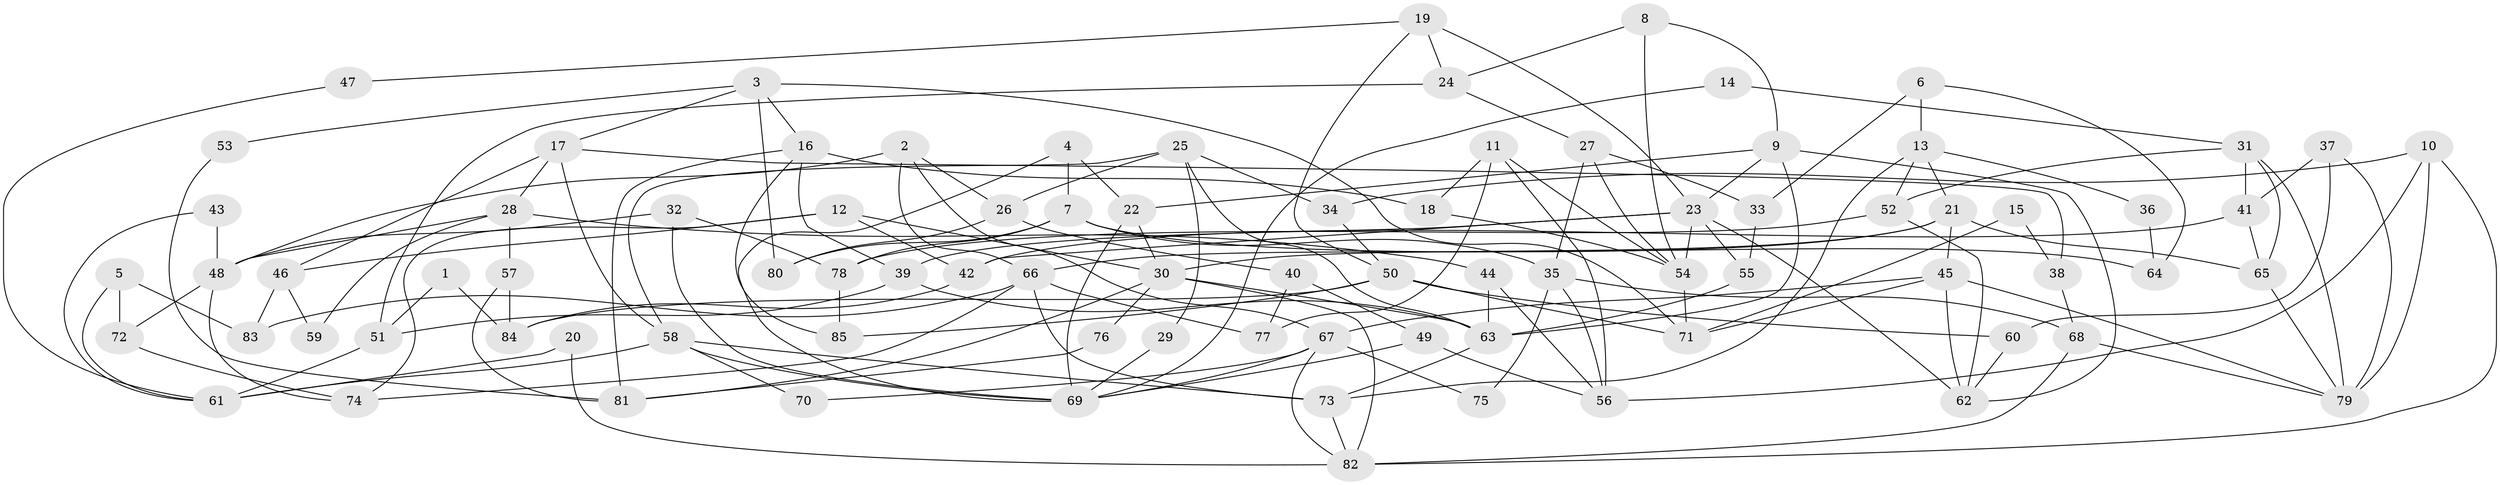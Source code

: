 // coarse degree distribution, {2: 0.1568627450980392, 4: 0.27450980392156865, 20: 0.0196078431372549, 9: 0.0784313725490196, 3: 0.17647058823529413, 5: 0.058823529411764705, 8: 0.058823529411764705, 11: 0.0196078431372549, 6: 0.09803921568627451, 7: 0.058823529411764705}
// Generated by graph-tools (version 1.1) at 2025/18/03/04/25 18:18:31]
// undirected, 85 vertices, 170 edges
graph export_dot {
graph [start="1"]
  node [color=gray90,style=filled];
  1;
  2;
  3;
  4;
  5;
  6;
  7;
  8;
  9;
  10;
  11;
  12;
  13;
  14;
  15;
  16;
  17;
  18;
  19;
  20;
  21;
  22;
  23;
  24;
  25;
  26;
  27;
  28;
  29;
  30;
  31;
  32;
  33;
  34;
  35;
  36;
  37;
  38;
  39;
  40;
  41;
  42;
  43;
  44;
  45;
  46;
  47;
  48;
  49;
  50;
  51;
  52;
  53;
  54;
  55;
  56;
  57;
  58;
  59;
  60;
  61;
  62;
  63;
  64;
  65;
  66;
  67;
  68;
  69;
  70;
  71;
  72;
  73;
  74;
  75;
  76;
  77;
  78;
  79;
  80;
  81;
  82;
  83;
  84;
  85;
  1 -- 84;
  1 -- 51;
  2 -- 66;
  2 -- 67;
  2 -- 26;
  2 -- 48;
  3 -- 71;
  3 -- 17;
  3 -- 16;
  3 -- 53;
  3 -- 80;
  4 -- 7;
  4 -- 69;
  4 -- 22;
  5 -- 61;
  5 -- 72;
  5 -- 83;
  6 -- 13;
  6 -- 33;
  6 -- 64;
  7 -- 35;
  7 -- 80;
  7 -- 64;
  7 -- 78;
  8 -- 9;
  8 -- 54;
  8 -- 24;
  9 -- 62;
  9 -- 22;
  9 -- 23;
  9 -- 63;
  10 -- 79;
  10 -- 82;
  10 -- 34;
  10 -- 56;
  11 -- 18;
  11 -- 56;
  11 -- 54;
  11 -- 77;
  12 -- 46;
  12 -- 30;
  12 -- 42;
  12 -- 74;
  13 -- 52;
  13 -- 21;
  13 -- 36;
  13 -- 73;
  14 -- 69;
  14 -- 31;
  15 -- 38;
  15 -- 71;
  16 -- 81;
  16 -- 18;
  16 -- 39;
  16 -- 85;
  17 -- 58;
  17 -- 28;
  17 -- 38;
  17 -- 46;
  18 -- 54;
  19 -- 23;
  19 -- 50;
  19 -- 24;
  19 -- 47;
  20 -- 82;
  20 -- 61;
  21 -- 65;
  21 -- 45;
  21 -- 30;
  21 -- 66;
  22 -- 30;
  22 -- 69;
  23 -- 39;
  23 -- 42;
  23 -- 54;
  23 -- 55;
  23 -- 62;
  24 -- 27;
  24 -- 51;
  25 -- 63;
  25 -- 58;
  25 -- 26;
  25 -- 29;
  25 -- 34;
  26 -- 40;
  26 -- 80;
  27 -- 54;
  27 -- 33;
  27 -- 35;
  28 -- 44;
  28 -- 48;
  28 -- 57;
  28 -- 59;
  29 -- 69;
  30 -- 82;
  30 -- 63;
  30 -- 76;
  30 -- 81;
  31 -- 65;
  31 -- 41;
  31 -- 52;
  31 -- 79;
  32 -- 48;
  32 -- 78;
  32 -- 69;
  33 -- 55;
  34 -- 50;
  35 -- 56;
  35 -- 68;
  35 -- 75;
  36 -- 64;
  37 -- 79;
  37 -- 60;
  37 -- 41;
  38 -- 68;
  39 -- 63;
  39 -- 51;
  40 -- 77;
  40 -- 49;
  41 -- 42;
  41 -- 65;
  42 -- 84;
  43 -- 48;
  43 -- 61;
  44 -- 63;
  44 -- 56;
  45 -- 71;
  45 -- 79;
  45 -- 62;
  45 -- 67;
  46 -- 83;
  46 -- 59;
  47 -- 61;
  48 -- 74;
  48 -- 72;
  49 -- 69;
  49 -- 56;
  50 -- 85;
  50 -- 60;
  50 -- 71;
  50 -- 84;
  51 -- 61;
  52 -- 62;
  52 -- 78;
  53 -- 81;
  54 -- 71;
  55 -- 63;
  57 -- 84;
  57 -- 81;
  58 -- 73;
  58 -- 69;
  58 -- 61;
  58 -- 70;
  60 -- 62;
  63 -- 73;
  65 -- 79;
  66 -- 73;
  66 -- 74;
  66 -- 77;
  66 -- 83;
  67 -- 69;
  67 -- 70;
  67 -- 75;
  67 -- 82;
  68 -- 82;
  68 -- 79;
  72 -- 74;
  73 -- 82;
  76 -- 81;
  78 -- 85;
}

